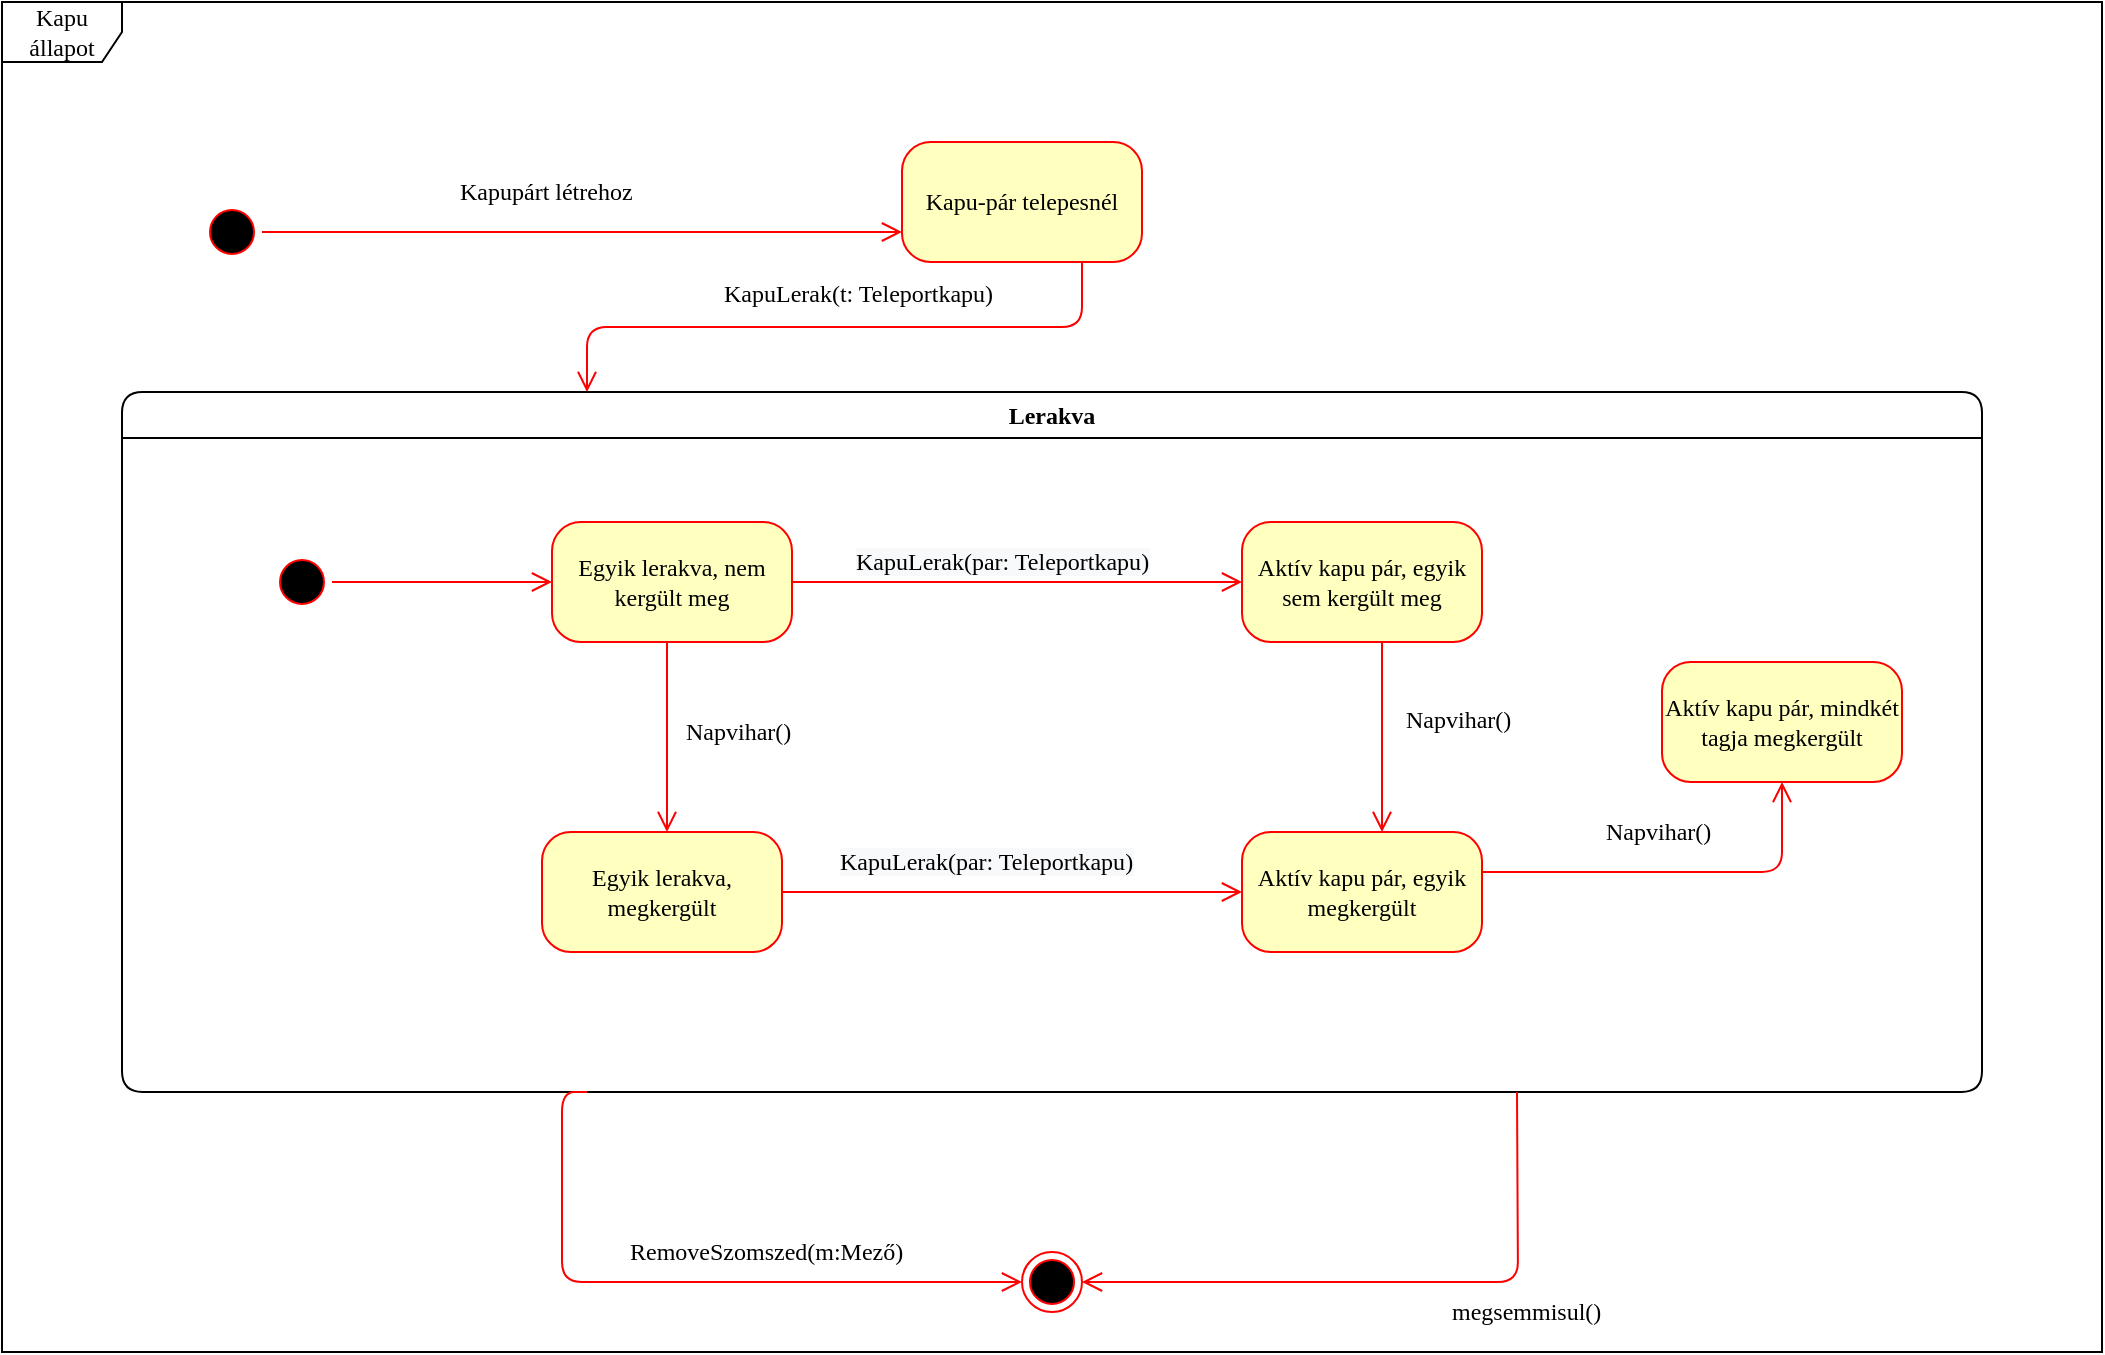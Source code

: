 <mxfile version="14.5.10" type="github">
  <diagram name="Page-1" id="58cdce13-f638-feb5-8d6f-7d28b1aa9fa0">
    <mxGraphModel dx="1038" dy="548" grid="1" gridSize="10" guides="1" tooltips="1" connect="1" arrows="1" fold="1" page="1" pageScale="1" pageWidth="1100" pageHeight="850" background="#ffffff" math="0" shadow="0">
      <root>
        <mxCell id="0" />
        <mxCell id="1" parent="0" />
        <mxCell id="3qUmnugAzTzsJO7S0ycU-1" value="Kapu állapot" style="shape=umlFrame;whiteSpace=wrap;html=1;rounded=1;shadow=0;comic=0;labelBackgroundColor=none;strokeWidth=1;fontFamily=Verdana;fontSize=12;align=center;" parent="1" vertex="1">
          <mxGeometry x="30" y="35" width="1050" height="675" as="geometry" />
        </mxCell>
        <mxCell id="3qUmnugAzTzsJO7S0ycU-2" value="" style="ellipse;html=1;shape=startState;fillColor=#000000;strokeColor=#ff0000;rounded=1;shadow=0;comic=0;labelBackgroundColor=none;fontFamily=Verdana;fontSize=12;fontColor=#000000;align=center;direction=south;" parent="1" vertex="1">
          <mxGeometry x="130" y="135" width="30" height="30" as="geometry" />
        </mxCell>
        <mxCell id="3qUmnugAzTzsJO7S0ycU-3" value="Kapu-pár telepesnél" style="rounded=1;whiteSpace=wrap;html=1;arcSize=24;fillColor=#ffffc0;strokeColor=#ff0000;shadow=0;comic=0;labelBackgroundColor=none;fontFamily=Verdana;fontSize=12;fontColor=#000000;align=center;" parent="1" vertex="1">
          <mxGeometry x="480" y="105" width="120" height="60" as="geometry" />
        </mxCell>
        <mxCell id="3qUmnugAzTzsJO7S0ycU-4" value="Lerakva" style="swimlane;whiteSpace=wrap;html=1;rounded=1;shadow=0;comic=0;labelBackgroundColor=none;strokeWidth=1;fontFamily=Verdana;fontSize=12;align=center;" parent="1" vertex="1">
          <mxGeometry x="90" y="230" width="930" height="350" as="geometry" />
        </mxCell>
        <mxCell id="3qUmnugAzTzsJO7S0ycU-5" value="Egyik lerakva, nem kergült meg" style="rounded=1;whiteSpace=wrap;html=1;arcSize=24;fillColor=#ffffc0;strokeColor=#ff0000;shadow=0;comic=0;labelBackgroundColor=none;fontFamily=Verdana;fontSize=12;fontColor=#000000;align=center;" parent="3qUmnugAzTzsJO7S0ycU-4" vertex="1">
          <mxGeometry x="215" y="65" width="120" height="60" as="geometry" />
        </mxCell>
        <mxCell id="3qUmnugAzTzsJO7S0ycU-6" style="edgeStyle=elbowEdgeStyle;html=1;labelBackgroundColor=none;endArrow=open;endSize=8;strokeColor=#ff0000;fontFamily=Verdana;fontSize=12;align=left;" parent="3qUmnugAzTzsJO7S0ycU-4" source="3qUmnugAzTzsJO7S0ycU-7" target="3qUmnugAzTzsJO7S0ycU-5" edge="1">
          <mxGeometry relative="1" as="geometry" />
        </mxCell>
        <mxCell id="3qUmnugAzTzsJO7S0ycU-7" value="" style="ellipse;html=1;shape=startState;fillColor=#000000;strokeColor=#ff0000;rounded=1;shadow=0;comic=0;labelBackgroundColor=none;fontFamily=Verdana;fontSize=12;fontColor=#000000;align=center;direction=south;" parent="3qUmnugAzTzsJO7S0ycU-4" vertex="1">
          <mxGeometry x="75" y="80" width="30" height="30" as="geometry" />
        </mxCell>
        <mxCell id="3qUmnugAzTzsJO7S0ycU-8" value="Kapupárt létrehoz" style="edgeStyle=orthogonalEdgeStyle;html=1;labelBackgroundColor=none;endArrow=open;endSize=8;strokeColor=#ff0000;fontFamily=Verdana;fontSize=12;align=left;entryX=0;entryY=0.75;entryDx=0;entryDy=0;" parent="1" source="3qUmnugAzTzsJO7S0ycU-2" target="3qUmnugAzTzsJO7S0ycU-3" edge="1">
          <mxGeometry x="-0.394" y="20" relative="1" as="geometry">
            <Array as="points">
              <mxPoint x="450" y="150" />
            </Array>
            <mxPoint as="offset" />
          </mxGeometry>
        </mxCell>
        <mxCell id="3qUmnugAzTzsJO7S0ycU-9" value="KapuLerak(t: Teleportkapu)" style="edgeStyle=orthogonalEdgeStyle;html=1;labelBackgroundColor=none;endArrow=open;endSize=8;strokeColor=#ff0000;fontFamily=Verdana;fontSize=12;align=left;exitX=0.75;exitY=1;exitDx=0;exitDy=0;entryX=0.25;entryY=0;entryDx=0;entryDy=0;" parent="1" source="3qUmnugAzTzsJO7S0ycU-3" target="3qUmnugAzTzsJO7S0ycU-4" edge="1">
          <mxGeometry x="0.36" y="-17" relative="1" as="geometry">
            <mxPoint x="540" y="160" as="sourcePoint" />
            <mxPoint x="570" y="260" as="targetPoint" />
            <mxPoint x="-1" as="offset" />
          </mxGeometry>
        </mxCell>
        <mxCell id="3qUmnugAzTzsJO7S0ycU-10" value="RemoveSzomszed(m:Mező)" style="edgeStyle=elbowEdgeStyle;html=1;labelBackgroundColor=none;endArrow=open;endSize=8;strokeColor=#ff0000;fontFamily=Verdana;fontSize=12;align=left;exitX=0.25;exitY=1;exitDx=0;exitDy=0;entryX=0;entryY=0.5;entryDx=0;entryDy=0;" parent="1" source="3qUmnugAzTzsJO7S0ycU-4" target="3qUmnugAzTzsJO7S0ycU-11" edge="1">
          <mxGeometry x="-0.171" y="15" relative="1" as="geometry">
            <mxPoint x="220" y="560" as="sourcePoint" />
            <mxPoint x="350" y="640" as="targetPoint" />
            <Array as="points">
              <mxPoint x="310" y="480" />
            </Array>
            <mxPoint x="-1" as="offset" />
          </mxGeometry>
        </mxCell>
        <mxCell id="3qUmnugAzTzsJO7S0ycU-11" value="" style="ellipse;html=1;shape=endState;fillColor=#000000;strokeColor=#ff0000;rounded=1;shadow=0;comic=0;labelBackgroundColor=none;fontFamily=Verdana;fontSize=12;fontColor=#000000;align=center;" parent="1" vertex="1">
          <mxGeometry x="540" y="660" width="30" height="30" as="geometry" />
        </mxCell>
        <mxCell id="3qUmnugAzTzsJO7S0ycU-12" value="&lt;br&gt;&lt;br&gt;&lt;span style=&quot;color: rgb(0 , 0 , 0) ; font-family: &amp;#34;verdana&amp;#34; ; font-size: 12px ; font-style: normal ; font-weight: 400 ; letter-spacing: normal ; text-align: left ; text-indent: 0px ; text-transform: none ; word-spacing: 0px ; background-color: rgb(248 , 249 , 250) ; display: inline ; float: none&quot;&gt;KapuLerak(par&lt;span style=&quot;font-family: &amp;#34;verdana&amp;#34;&quot;&gt;: Teleportkapu&lt;/span&gt;)&lt;/span&gt;" style="edgeStyle=elbowEdgeStyle;html=1;labelBackgroundColor=none;endArrow=open;endSize=8;strokeColor=#ff0000;fontFamily=Verdana;fontSize=12;align=left;exitX=1;exitY=0.5;exitDx=0;exitDy=0;" parent="1" source="3qUmnugAzTzsJO7S0ycU-5" target="3qUmnugAzTzsJO7S0ycU-13" edge="1">
          <mxGeometry x="-0.736" y="25" relative="1" as="geometry">
            <mxPoint x="490" y="325" as="targetPoint" />
            <Array as="points">
              <mxPoint x="620" y="325" />
            </Array>
            <mxPoint as="offset" />
          </mxGeometry>
        </mxCell>
        <mxCell id="3qUmnugAzTzsJO7S0ycU-13" value="Aktív kapu pár, egyik sem kergült meg" style="rounded=1;whiteSpace=wrap;html=1;arcSize=24;fillColor=#ffffc0;strokeColor=#ff0000;shadow=0;comic=0;labelBackgroundColor=none;fontFamily=Verdana;fontSize=12;fontColor=#000000;align=center;" parent="1" vertex="1">
          <mxGeometry x="650" y="295" width="120" height="60" as="geometry" />
        </mxCell>
        <mxCell id="3qUmnugAzTzsJO7S0ycU-14" value="megsemmisul()" style="edgeStyle=elbowEdgeStyle;html=1;labelBackgroundColor=none;endArrow=open;endSize=8;strokeColor=#ff0000;fontFamily=Verdana;fontSize=12;align=left;exitX=0.75;exitY=1;exitDx=0;exitDy=0;" parent="1" source="3qUmnugAzTzsJO7S0ycU-4" target="3qUmnugAzTzsJO7S0ycU-11" edge="1">
          <mxGeometry x="-0.171" y="15" relative="1" as="geometry">
            <mxPoint x="332.5" y="440" as="sourcePoint" />
            <mxPoint x="570" y="485" as="targetPoint" />
            <Array as="points">
              <mxPoint x="788" y="460" />
            </Array>
            <mxPoint x="-1" as="offset" />
          </mxGeometry>
        </mxCell>
        <mxCell id="3qUmnugAzTzsJO7S0ycU-15" value="Egyik lerakva, megkergült" style="rounded=1;whiteSpace=wrap;html=1;arcSize=24;fillColor=#ffffc0;strokeColor=#ff0000;shadow=0;comic=0;labelBackgroundColor=none;fontFamily=Verdana;fontSize=12;fontColor=#000000;align=center;" parent="1" vertex="1">
          <mxGeometry x="300" y="450" width="120" height="60" as="geometry" />
        </mxCell>
        <mxCell id="3qUmnugAzTzsJO7S0ycU-16" value="Aktív kapu pár, mindkét tagja megkergült" style="rounded=1;whiteSpace=wrap;html=1;arcSize=24;fillColor=#ffffc0;strokeColor=#ff0000;shadow=0;comic=0;labelBackgroundColor=none;fontFamily=Verdana;fontSize=12;fontColor=#000000;align=center;" parent="1" vertex="1">
          <mxGeometry x="860" y="365" width="120" height="60" as="geometry" />
        </mxCell>
        <mxCell id="3qUmnugAzTzsJO7S0ycU-17" value="Napvihar()" style="edgeStyle=elbowEdgeStyle;html=1;labelBackgroundColor=none;endArrow=open;endSize=8;strokeColor=#ff0000;fontFamily=Verdana;fontSize=12;align=left;" parent="1" source="3qUmnugAzTzsJO7S0ycU-5" target="3qUmnugAzTzsJO7S0ycU-15" edge="1">
          <mxGeometry x="-0.053" y="7" relative="1" as="geometry">
            <mxPoint x="700" y="340" as="targetPoint" />
            <Array as="points" />
            <mxPoint as="offset" />
            <mxPoint x="435" y="335" as="sourcePoint" />
          </mxGeometry>
        </mxCell>
        <mxCell id="3qUmnugAzTzsJO7S0ycU-18" value="Napvihar()" style="edgeStyle=elbowEdgeStyle;html=1;labelBackgroundColor=none;endArrow=open;endSize=8;strokeColor=#ff0000;fontFamily=Verdana;fontSize=12;align=left;" parent="1" source="3qUmnugAzTzsJO7S0ycU-13" target="qxghSXpvdtJP74nVHz-S-1" edge="1">
          <mxGeometry x="-0.176" y="10" relative="1" as="geometry">
            <mxPoint x="373" y="460" as="targetPoint" />
            <Array as="points">
              <mxPoint x="720" y="390" />
            </Array>
            <mxPoint as="offset" />
            <mxPoint x="373" y="365" as="sourcePoint" />
          </mxGeometry>
        </mxCell>
        <mxCell id="3qUmnugAzTzsJO7S0ycU-19" value="&lt;br&gt;&lt;br&gt;&lt;span style=&quot;color: rgb(0 , 0 , 0) ; font-family: &amp;#34;verdana&amp;#34; ; font-size: 12px ; font-style: normal ; font-weight: 400 ; letter-spacing: normal ; text-align: left ; text-indent: 0px ; text-transform: none ; word-spacing: 0px ; background-color: rgb(248 , 249 , 250) ; display: inline ; float: none&quot;&gt;KapuLerak(par&lt;span style=&quot;font-family: &amp;#34;verdana&amp;#34;&quot;&gt;: Teleportkapu&lt;/span&gt;)&lt;/span&gt;" style="edgeStyle=elbowEdgeStyle;html=1;labelBackgroundColor=none;endArrow=open;endSize=8;strokeColor=#ff0000;fontFamily=Verdana;fontSize=12;align=left;rounded=0;" parent="1" source="3qUmnugAzTzsJO7S0ycU-15" target="qxghSXpvdtJP74nVHz-S-1" edge="1">
          <mxGeometry x="-0.765" y="30" relative="1" as="geometry">
            <mxPoint x="700" y="340" as="targetPoint" />
            <Array as="points">
              <mxPoint x="540" y="480" />
            </Array>
            <mxPoint as="offset" />
            <mxPoint x="435" y="335" as="sourcePoint" />
          </mxGeometry>
        </mxCell>
        <mxCell id="qxghSXpvdtJP74nVHz-S-1" value="Aktív kapu pár, egyik megkergült" style="rounded=1;whiteSpace=wrap;html=1;arcSize=24;fillColor=#ffffc0;strokeColor=#ff0000;shadow=0;comic=0;labelBackgroundColor=none;fontFamily=Verdana;fontSize=12;fontColor=#000000;align=center;" vertex="1" parent="1">
          <mxGeometry x="650" y="450" width="120" height="60" as="geometry" />
        </mxCell>
        <mxCell id="qxghSXpvdtJP74nVHz-S-2" value="Napvihar()" style="edgeStyle=elbowEdgeStyle;html=1;labelBackgroundColor=none;endArrow=open;endSize=8;strokeColor=#ff0000;fontFamily=Verdana;fontSize=12;align=left;" edge="1" parent="1" source="qxghSXpvdtJP74nVHz-S-1" target="3qUmnugAzTzsJO7S0ycU-16">
          <mxGeometry x="-0.385" y="20" relative="1" as="geometry">
            <mxPoint x="930" y="390" as="targetPoint" />
            <Array as="points">
              <mxPoint x="920" y="470" />
            </Array>
            <mxPoint as="offset" />
            <mxPoint x="820" y="335" as="sourcePoint" />
          </mxGeometry>
        </mxCell>
      </root>
    </mxGraphModel>
  </diagram>
</mxfile>

